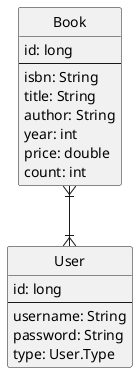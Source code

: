 @startuml
'https://plantuml.com/object-diagram

hide circle

skinparam linetype ortho

entity "Book" as Book {
    id: long
    --
    isbn: String
    title: String
    author: String
    year: int
    price: double
    count: int
}

entity "User" as User {
    id: long
    --
    username: String
    password: String
    type: User.Type
}

Book}|--|{User
@enduml
